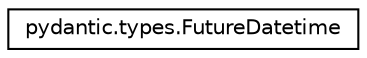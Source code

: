 digraph "Graphical Class Hierarchy"
{
 // LATEX_PDF_SIZE
  edge [fontname="Helvetica",fontsize="10",labelfontname="Helvetica",labelfontsize="10"];
  node [fontname="Helvetica",fontsize="10",shape=record];
  rankdir="LR";
  Node0 [label="pydantic.types.FutureDatetime",height=0.2,width=0.4,color="black", fillcolor="white", style="filled",URL="$classpydantic_1_1types_1_1FutureDatetime.html",tooltip=" "];
}
